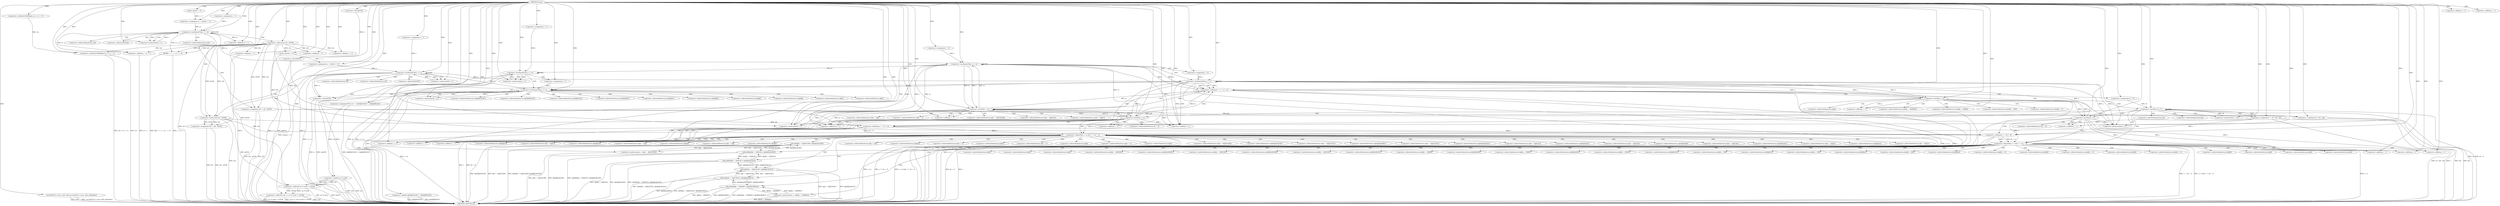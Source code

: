 digraph "main" {  
"1000119" [label = "(METHOD,main)" ]
"1000521" [label = "(METHOD_RETURN,int)" ]
"1000121" [label = "(cin.tie(NULL)->sync_with_stdio,cin.tie(NULL)->sync_with_stdio(false))" ]
"1000123" [label = "(<operator>.arithmeticShiftRight,cin >> (c + 1))" ]
"1000128" [label = "(<operator>.assignment,m = strlen(c + 1))" ]
"1000154" [label = "(<operator>.and,a&#39)" ]
"1000157" [label = "(fill,fill(c + 1, c + m + 1, 0))" ]
"1000167" [label = "(<operator>.arithmeticShiftRight,cin >> (c + 1))" ]
"1000172" [label = "(<operator>.assignment,n = strlen(c + 1))" ]
"1000198" [label = "(<operator>.and,a&#39)" ]
"1000510" [label = "(<operator>.shiftLeft,cout << res % mod << &#39)" ]
"1000518" [label = "(<operator>.and,n&#39)" ]
"1000136" [label = "(<operator>.assignment,i = 1)" ]
"1000139" [label = "(<operator>.lessEqualsThan,i <= m)" ]
"1000142" [label = "(<operator>.preIncrement,++i)" ]
"1000144" [label = "(<operator>.assignment,s[i] = c[i] - &#39)" ]
"1000180" [label = "(<operator>.assignment,i = 1)" ]
"1000183" [label = "(<operator>.lessEqualsThan,i <= n)" ]
"1000186" [label = "(<operator>.preIncrement,++i)" ]
"1000188" [label = "(<operator>.assignment,t[i] = c[i] - &#39)" ]
"1000203" [label = "(<operator>.assignment,i = 0)" ]
"1000206" [label = "(<operator>.lessEqualsThan,i <= m)" ]
"1000209" [label = "(<operator>.preIncrement,++i)" ]
"1000467" [label = "(<operator>.assignment,i = 1)" ]
"1000470" [label = "(<operator>.lessEqualsThan,i <= m)" ]
"1000473" [label = "(<operator>.preIncrement,++i)" ]
"1000125" [label = "(<operator>.addition,c + 1)" ]
"1000130" [label = "(strlen,strlen(c + 1))" ]
"1000158" [label = "(<operator>.addition,c + 1)" ]
"1000161" [label = "(<operator>.addition,c + m + 1)" ]
"1000169" [label = "(<operator>.addition,c + 1)" ]
"1000174" [label = "(strlen,strlen(c + 1))" ]
"1000213" [label = "(<operator>.assignment,j = 0)" ]
"1000216" [label = "(<operator>.lessEqualsThan,j <= n)" ]
"1000219" [label = "(<operator>.preIncrement,++j)" ]
"1000477" [label = "(<operator>.assignment,j = 1)" ]
"1000480" [label = "(<operator>.lessEqualsThan,j <= n)" ]
"1000483" [label = "(<operator>.preIncrement,++j)" ]
"1000485" [label = "(<operator>.assignmentPlus,res += dp[i][j][1][1][1] + dp[i][j][0][1][1])" ]
"1000512" [label = "(<operator>.shiftLeft,res % mod << &#39)" ]
"1000131" [label = "(<operator>.addition,c + 1)" ]
"1000148" [label = "(<operator>.subtraction,c[i] - &#39)" ]
"1000163" [label = "(<operator>.addition,m + 1)" ]
"1000175" [label = "(<operator>.addition,c + 1)" ]
"1000192" [label = "(<operator>.subtraction,c[i] - &#39)" ]
"1000222" [label = "(<operator>.notEquals,i + j != m + n)" ]
"1000513" [label = "(<operator>.modulo,res % mod)" ]
"1000487" [label = "(<operator>.addition,dp[i][j][1][1][1] + dp[i][j][0][1][1])" ]
"1000223" [label = "(<operator>.addition,i + j)" ]
"1000226" [label = "(<operator>.addition,m + n)" ]
"1000231" [label = "(<operator>.lessThan,i < m)" ]
"1000234" [label = "(<operator>.preIncrement,++dp[i + 1][j][1][1][0])" ]
"1000249" [label = "(<operator>.lessThan,j < n)" ]
"1000252" [label = "(<operator>.preIncrement,++dp[i][j + 1][0][0][1])" ]
"1000268" [label = "(<operator>.assignment,ch = 0)" ]
"1000271" [label = "(<operator>.lessThan,ch < 2)" ]
"1000274" [label = "(<operator>.preIncrement,++ch)" ]
"1000278" [label = "(<operator>.assignment,c = ch ? s[i] : t[j])" ]
"1000289" [label = "(<operator>.logicalAnd,i < m && c != s[i + 1])" ]
"1000377" [label = "(<operator>.logicalAnd,j < n && c != t[j + 1])" ]
"1000280" [label = "(<operator>.conditional,ch ? s[i] : t[j])" ]
"1000301" [label = "(add,add(dp[i + 1][j][1][1][0], dp[i][j][ch][1][0]))" ]
"1000326" [label = "(add,add(dp[i + 1][j][1][1][1], dp[i][j][ch][0][1]))" ]
"1000351" [label = "(add,add(dp[i + 1][j][1][1][1], dp[i][j][ch][1][1]))" ]
"1000389" [label = "(add,add(dp[i][j + 1][0][0][1], dp[i][j][ch][0][1]))" ]
"1000414" [label = "(add,add(dp[i][j + 1][0][1][1], dp[i][j][ch][1][0]))" ]
"1000439" [label = "(add,add(dp[i][j + 1][0][1][1], dp[i][j][ch][1][1]))" ]
"1000290" [label = "(<operator>.lessThan,i < m)" ]
"1000293" [label = "(<operator>.notEquals,c != s[i + 1])" ]
"1000378" [label = "(<operator>.lessThan,j < n)" ]
"1000381" [label = "(<operator>.notEquals,c != t[j + 1])" ]
"1000260" [label = "(<operator>.addition,j + 1)" ]
"1000297" [label = "(<operator>.addition,i + 1)" ]
"1000385" [label = "(<operator>.addition,j + 1)" ]
"1000241" [label = "(<operator>.addition,i + 1)" ]
"1000397" [label = "(<operator>.addition,j + 1)" ]
"1000422" [label = "(<operator>.addition,j + 1)" ]
"1000447" [label = "(<operator>.addition,j + 1)" ]
"1000308" [label = "(<operator>.addition,i + 1)" ]
"1000333" [label = "(<operator>.addition,i + 1)" ]
"1000358" [label = "(<operator>.addition,i + 1)" ]
"1000145" [label = "(<operator>.indirectIndexAccess,s[i])" ]
"1000189" [label = "(<operator>.indirectIndexAccess,t[i])" ]
"1000149" [label = "(<operator>.indirectIndexAccess,c[i])" ]
"1000152" [label = "(<operator>.addressOf,&#39)" ]
"1000193" [label = "(<operator>.indirectIndexAccess,c[i])" ]
"1000196" [label = "(<operator>.addressOf,&#39)" ]
"1000488" [label = "(<operator>.indirectIndexAccess,dp[i][j][1][1][1])" ]
"1000499" [label = "(<operator>.indirectIndexAccess,dp[i][j][0][1][1])" ]
"1000489" [label = "(<operator>.indirectIndexAccess,dp[i][j][1][1])" ]
"1000500" [label = "(<operator>.indirectIndexAccess,dp[i][j][0][1])" ]
"1000235" [label = "(<operator>.indirectIndexAccess,dp[i + 1][j][1][1][0])" ]
"1000253" [label = "(<operator>.indirectIndexAccess,dp[i][j + 1][0][0][1])" ]
"1000490" [label = "(<operator>.indirectIndexAccess,dp[i][j][1])" ]
"1000501" [label = "(<operator>.indirectIndexAccess,dp[i][j][0])" ]
"1000236" [label = "(<operator>.indirectIndexAccess,dp[i + 1][j][1][1])" ]
"1000254" [label = "(<operator>.indirectIndexAccess,dp[i][j + 1][0][0])" ]
"1000491" [label = "(<operator>.indirectIndexAccess,dp[i][j])" ]
"1000502" [label = "(<operator>.indirectIndexAccess,dp[i][j])" ]
"1000237" [label = "(<operator>.indirectIndexAccess,dp[i + 1][j][1])" ]
"1000255" [label = "(<operator>.indirectIndexAccess,dp[i][j + 1][0])" ]
"1000282" [label = "(<operator>.indirectIndexAccess,s[i])" ]
"1000285" [label = "(<operator>.indirectIndexAccess,t[j])" ]
"1000492" [label = "(<operator>.indirectIndexAccess,dp[i])" ]
"1000503" [label = "(<operator>.indirectIndexAccess,dp[i])" ]
"1000238" [label = "(<operator>.indirectIndexAccess,dp[i + 1][j])" ]
"1000256" [label = "(<operator>.indirectIndexAccess,dp[i][j + 1])" ]
"1000295" [label = "(<operator>.indirectIndexAccess,s[i + 1])" ]
"1000302" [label = "(<operator>.indirectIndexAccess,dp[i + 1][j][1][1][0])" ]
"1000315" [label = "(<operator>.indirectIndexAccess,dp[i][j][ch][1][0])" ]
"1000327" [label = "(<operator>.indirectIndexAccess,dp[i + 1][j][1][1][1])" ]
"1000340" [label = "(<operator>.indirectIndexAccess,dp[i][j][ch][0][1])" ]
"1000352" [label = "(<operator>.indirectIndexAccess,dp[i + 1][j][1][1][1])" ]
"1000365" [label = "(<operator>.indirectIndexAccess,dp[i][j][ch][1][1])" ]
"1000383" [label = "(<operator>.indirectIndexAccess,t[j + 1])" ]
"1000390" [label = "(<operator>.indirectIndexAccess,dp[i][j + 1][0][0][1])" ]
"1000403" [label = "(<operator>.indirectIndexAccess,dp[i][j][ch][0][1])" ]
"1000415" [label = "(<operator>.indirectIndexAccess,dp[i][j + 1][0][1][1])" ]
"1000428" [label = "(<operator>.indirectIndexAccess,dp[i][j][ch][1][0])" ]
"1000440" [label = "(<operator>.indirectIndexAccess,dp[i][j + 1][0][1][1])" ]
"1000453" [label = "(<operator>.indirectIndexAccess,dp[i][j][ch][1][1])" ]
"1000239" [label = "(<operator>.indirectIndexAccess,dp[i + 1])" ]
"1000257" [label = "(<operator>.indirectIndexAccess,dp[i])" ]
"1000303" [label = "(<operator>.indirectIndexAccess,dp[i + 1][j][1][1])" ]
"1000316" [label = "(<operator>.indirectIndexAccess,dp[i][j][ch][1])" ]
"1000328" [label = "(<operator>.indirectIndexAccess,dp[i + 1][j][1][1])" ]
"1000341" [label = "(<operator>.indirectIndexAccess,dp[i][j][ch][0])" ]
"1000353" [label = "(<operator>.indirectIndexAccess,dp[i + 1][j][1][1])" ]
"1000366" [label = "(<operator>.indirectIndexAccess,dp[i][j][ch][1])" ]
"1000391" [label = "(<operator>.indirectIndexAccess,dp[i][j + 1][0][0])" ]
"1000404" [label = "(<operator>.indirectIndexAccess,dp[i][j][ch][0])" ]
"1000416" [label = "(<operator>.indirectIndexAccess,dp[i][j + 1][0][1])" ]
"1000429" [label = "(<operator>.indirectIndexAccess,dp[i][j][ch][1])" ]
"1000441" [label = "(<operator>.indirectIndexAccess,dp[i][j + 1][0][1])" ]
"1000454" [label = "(<operator>.indirectIndexAccess,dp[i][j][ch][1])" ]
"1000304" [label = "(<operator>.indirectIndexAccess,dp[i + 1][j][1])" ]
"1000317" [label = "(<operator>.indirectIndexAccess,dp[i][j][ch])" ]
"1000329" [label = "(<operator>.indirectIndexAccess,dp[i + 1][j][1])" ]
"1000342" [label = "(<operator>.indirectIndexAccess,dp[i][j][ch])" ]
"1000354" [label = "(<operator>.indirectIndexAccess,dp[i + 1][j][1])" ]
"1000367" [label = "(<operator>.indirectIndexAccess,dp[i][j][ch])" ]
"1000392" [label = "(<operator>.indirectIndexAccess,dp[i][j + 1][0])" ]
"1000405" [label = "(<operator>.indirectIndexAccess,dp[i][j][ch])" ]
"1000417" [label = "(<operator>.indirectIndexAccess,dp[i][j + 1][0])" ]
"1000430" [label = "(<operator>.indirectIndexAccess,dp[i][j][ch])" ]
"1000442" [label = "(<operator>.indirectIndexAccess,dp[i][j + 1][0])" ]
"1000455" [label = "(<operator>.indirectIndexAccess,dp[i][j][ch])" ]
"1000305" [label = "(<operator>.indirectIndexAccess,dp[i + 1][j])" ]
"1000318" [label = "(<operator>.indirectIndexAccess,dp[i][j])" ]
"1000330" [label = "(<operator>.indirectIndexAccess,dp[i + 1][j])" ]
"1000343" [label = "(<operator>.indirectIndexAccess,dp[i][j])" ]
"1000355" [label = "(<operator>.indirectIndexAccess,dp[i + 1][j])" ]
"1000368" [label = "(<operator>.indirectIndexAccess,dp[i][j])" ]
"1000393" [label = "(<operator>.indirectIndexAccess,dp[i][j + 1])" ]
"1000406" [label = "(<operator>.indirectIndexAccess,dp[i][j])" ]
"1000418" [label = "(<operator>.indirectIndexAccess,dp[i][j + 1])" ]
"1000431" [label = "(<operator>.indirectIndexAccess,dp[i][j])" ]
"1000443" [label = "(<operator>.indirectIndexAccess,dp[i][j + 1])" ]
"1000456" [label = "(<operator>.indirectIndexAccess,dp[i][j])" ]
"1000306" [label = "(<operator>.indirectIndexAccess,dp[i + 1])" ]
"1000319" [label = "(<operator>.indirectIndexAccess,dp[i])" ]
"1000331" [label = "(<operator>.indirectIndexAccess,dp[i + 1])" ]
"1000344" [label = "(<operator>.indirectIndexAccess,dp[i])" ]
"1000356" [label = "(<operator>.indirectIndexAccess,dp[i + 1])" ]
"1000369" [label = "(<operator>.indirectIndexAccess,dp[i])" ]
"1000394" [label = "(<operator>.indirectIndexAccess,dp[i])" ]
"1000407" [label = "(<operator>.indirectIndexAccess,dp[i])" ]
"1000419" [label = "(<operator>.indirectIndexAccess,dp[i])" ]
"1000432" [label = "(<operator>.indirectIndexAccess,dp[i])" ]
"1000444" [label = "(<operator>.indirectIndexAccess,dp[i])" ]
"1000457" [label = "(<operator>.indirectIndexAccess,dp[i])" ]
  "1000121" -> "1000521"  [ label = "DDG: cin.tie(NULL)->sync_with_stdio(false)"] 
  "1000161" -> "1000521"  [ label = "DDG: m + 1"] 
  "1000157" -> "1000521"  [ label = "DDG: c + m + 1"] 
  "1000157" -> "1000521"  [ label = "DDG: fill(c + 1, c + m + 1, 0)"] 
  "1000167" -> "1000521"  [ label = "DDG: cin"] 
  "1000167" -> "1000521"  [ label = "DDG: cin >> (c + 1)"] 
  "1000175" -> "1000521"  [ label = "DDG: c"] 
  "1000174" -> "1000521"  [ label = "DDG: c + 1"] 
  "1000172" -> "1000521"  [ label = "DDG: strlen(c + 1)"] 
  "1000183" -> "1000521"  [ label = "DDG: i <= n"] 
  "1000198" -> "1000521"  [ label = "DDG: a"] 
  "1000198" -> "1000521"  [ label = "DDG: a&#39"] 
  "1000470" -> "1000521"  [ label = "DDG: i"] 
  "1000470" -> "1000521"  [ label = "DDG: m"] 
  "1000470" -> "1000521"  [ label = "DDG: i <= m"] 
  "1000513" -> "1000521"  [ label = "DDG: res"] 
  "1000512" -> "1000521"  [ label = "DDG: res % mod"] 
  "1000512" -> "1000521"  [ label = "DDG: &#39"] 
  "1000510" -> "1000521"  [ label = "DDG: res % mod << &#39"] 
  "1000510" -> "1000521"  [ label = "DDG: cout << res % mod << &#39"] 
  "1000518" -> "1000521"  [ label = "DDG: n"] 
  "1000518" -> "1000521"  [ label = "DDG: n&#39"] 
  "1000480" -> "1000521"  [ label = "DDG: j"] 
  "1000480" -> "1000521"  [ label = "DDG: j <= n"] 
  "1000487" -> "1000521"  [ label = "DDG: dp[i][j][1][1][1]"] 
  "1000487" -> "1000521"  [ label = "DDG: dp[i][j][0][1][1]"] 
  "1000485" -> "1000521"  [ label = "DDG: dp[i][j][1][1][1] + dp[i][j][0][1][1]"] 
  "1000216" -> "1000521"  [ label = "DDG: j"] 
  "1000216" -> "1000521"  [ label = "DDG: j <= n"] 
  "1000222" -> "1000521"  [ label = "DDG: i + j"] 
  "1000222" -> "1000521"  [ label = "DDG: m + n"] 
  "1000222" -> "1000521"  [ label = "DDG: i + j != m + n"] 
  "1000231" -> "1000521"  [ label = "DDG: i < m"] 
  "1000234" -> "1000521"  [ label = "DDG: dp[i + 1][j][1][1][0]"] 
  "1000249" -> "1000521"  [ label = "DDG: j < n"] 
  "1000252" -> "1000521"  [ label = "DDG: dp[i][j + 1][0][0][1]"] 
  "1000271" -> "1000521"  [ label = "DDG: ch"] 
  "1000271" -> "1000521"  [ label = "DDG: ch < 2"] 
  "1000278" -> "1000521"  [ label = "DDG: c"] 
  "1000280" -> "1000521"  [ label = "DDG: t[j]"] 
  "1000280" -> "1000521"  [ label = "DDG: s[i]"] 
  "1000278" -> "1000521"  [ label = "DDG: ch ? s[i] : t[j]"] 
  "1000289" -> "1000521"  [ label = "DDG: i < m"] 
  "1000293" -> "1000521"  [ label = "DDG: c"] 
  "1000293" -> "1000521"  [ label = "DDG: s[i + 1]"] 
  "1000289" -> "1000521"  [ label = "DDG: c != s[i + 1]"] 
  "1000289" -> "1000521"  [ label = "DDG: i < m && c != s[i + 1]"] 
  "1000301" -> "1000521"  [ label = "DDG: dp[i + 1][j][1][1][0]"] 
  "1000301" -> "1000521"  [ label = "DDG: dp[i][j][ch][1][0]"] 
  "1000301" -> "1000521"  [ label = "DDG: add(dp[i + 1][j][1][1][0], dp[i][j][ch][1][0])"] 
  "1000326" -> "1000521"  [ label = "DDG: dp[i][j][ch][0][1]"] 
  "1000326" -> "1000521"  [ label = "DDG: add(dp[i + 1][j][1][1][1], dp[i][j][ch][0][1])"] 
  "1000351" -> "1000521"  [ label = "DDG: dp[i + 1][j][1][1][1]"] 
  "1000351" -> "1000521"  [ label = "DDG: dp[i][j][ch][1][1]"] 
  "1000351" -> "1000521"  [ label = "DDG: add(dp[i + 1][j][1][1][1], dp[i][j][ch][1][1])"] 
  "1000377" -> "1000521"  [ label = "DDG: j < n"] 
  "1000381" -> "1000521"  [ label = "DDG: c"] 
  "1000381" -> "1000521"  [ label = "DDG: t[j + 1]"] 
  "1000377" -> "1000521"  [ label = "DDG: c != t[j + 1]"] 
  "1000377" -> "1000521"  [ label = "DDG: j < n && c != t[j + 1]"] 
  "1000389" -> "1000521"  [ label = "DDG: dp[i][j + 1][0][0][1]"] 
  "1000389" -> "1000521"  [ label = "DDG: dp[i][j][ch][0][1]"] 
  "1000389" -> "1000521"  [ label = "DDG: add(dp[i][j + 1][0][0][1], dp[i][j][ch][0][1])"] 
  "1000414" -> "1000521"  [ label = "DDG: dp[i][j][ch][1][0]"] 
  "1000414" -> "1000521"  [ label = "DDG: add(dp[i][j + 1][0][1][1], dp[i][j][ch][1][0])"] 
  "1000439" -> "1000521"  [ label = "DDG: dp[i][j + 1][0][1][1]"] 
  "1000439" -> "1000521"  [ label = "DDG: dp[i][j][ch][1][1]"] 
  "1000439" -> "1000521"  [ label = "DDG: add(dp[i][j + 1][0][1][1], dp[i][j][ch][1][1])"] 
  "1000188" -> "1000521"  [ label = "DDG: t[i]"] 
  "1000192" -> "1000521"  [ label = "DDG: c[i]"] 
  "1000188" -> "1000521"  [ label = "DDG: c[i] - &#39"] 
  "1000144" -> "1000521"  [ label = "DDG: s[i]"] 
  "1000148" -> "1000521"  [ label = "DDG: c[i]"] 
  "1000144" -> "1000521"  [ label = "DDG: c[i] - &#39"] 
  "1000510" -> "1000521"  [ label = "DDG: cout"] 
  "1000121" -> "1000521"  [ label = "DDG: false"] 
  "1000513" -> "1000521"  [ label = "DDG: mod"] 
  "1000130" -> "1000128"  [ label = "DDG: c + 1"] 
  "1000174" -> "1000172"  [ label = "DDG: c + 1"] 
  "1000119" -> "1000121"  [ label = "DDG: "] 
  "1000119" -> "1000123"  [ label = "DDG: "] 
  "1000119" -> "1000128"  [ label = "DDG: "] 
  "1000119" -> "1000136"  [ label = "DDG: "] 
  "1000148" -> "1000144"  [ label = "DDG: &#39"] 
  "1000148" -> "1000144"  [ label = "DDG: c[i]"] 
  "1000119" -> "1000154"  [ label = "DDG: "] 
  "1000119" -> "1000157"  [ label = "DDG: "] 
  "1000148" -> "1000157"  [ label = "DDG: c[i]"] 
  "1000139" -> "1000157"  [ label = "DDG: m"] 
  "1000123" -> "1000167"  [ label = "DDG: cin"] 
  "1000119" -> "1000167"  [ label = "DDG: "] 
  "1000148" -> "1000167"  [ label = "DDG: c[i]"] 
  "1000119" -> "1000172"  [ label = "DDG: "] 
  "1000119" -> "1000180"  [ label = "DDG: "] 
  "1000192" -> "1000188"  [ label = "DDG: c[i]"] 
  "1000192" -> "1000188"  [ label = "DDG: &#39"] 
  "1000154" -> "1000198"  [ label = "DDG: a"] 
  "1000119" -> "1000198"  [ label = "DDG: "] 
  "1000119" -> "1000203"  [ label = "DDG: "] 
  "1000119" -> "1000467"  [ label = "DDG: "] 
  "1000119" -> "1000510"  [ label = "DDG: "] 
  "1000512" -> "1000510"  [ label = "DDG: &#39"] 
  "1000512" -> "1000510"  [ label = "DDG: res % mod"] 
  "1000183" -> "1000518"  [ label = "DDG: n"] 
  "1000480" -> "1000518"  [ label = "DDG: n"] 
  "1000216" -> "1000518"  [ label = "DDG: n"] 
  "1000119" -> "1000518"  [ label = "DDG: "] 
  "1000119" -> "1000125"  [ label = "DDG: "] 
  "1000119" -> "1000130"  [ label = "DDG: "] 
  "1000136" -> "1000139"  [ label = "DDG: i"] 
  "1000142" -> "1000139"  [ label = "DDG: i"] 
  "1000119" -> "1000139"  [ label = "DDG: "] 
  "1000128" -> "1000139"  [ label = "DDG: m"] 
  "1000139" -> "1000142"  [ label = "DDG: i"] 
  "1000119" -> "1000142"  [ label = "DDG: "] 
  "1000148" -> "1000158"  [ label = "DDG: c[i]"] 
  "1000119" -> "1000158"  [ label = "DDG: "] 
  "1000148" -> "1000161"  [ label = "DDG: c[i]"] 
  "1000119" -> "1000161"  [ label = "DDG: "] 
  "1000139" -> "1000161"  [ label = "DDG: m"] 
  "1000148" -> "1000169"  [ label = "DDG: c[i]"] 
  "1000119" -> "1000169"  [ label = "DDG: "] 
  "1000148" -> "1000174"  [ label = "DDG: c[i]"] 
  "1000119" -> "1000174"  [ label = "DDG: "] 
  "1000180" -> "1000183"  [ label = "DDG: i"] 
  "1000186" -> "1000183"  [ label = "DDG: i"] 
  "1000119" -> "1000183"  [ label = "DDG: "] 
  "1000172" -> "1000183"  [ label = "DDG: n"] 
  "1000183" -> "1000186"  [ label = "DDG: i"] 
  "1000119" -> "1000186"  [ label = "DDG: "] 
  "1000203" -> "1000206"  [ label = "DDG: i"] 
  "1000209" -> "1000206"  [ label = "DDG: i"] 
  "1000119" -> "1000206"  [ label = "DDG: "] 
  "1000231" -> "1000206"  [ label = "DDG: m"] 
  "1000290" -> "1000206"  [ label = "DDG: m"] 
  "1000139" -> "1000206"  [ label = "DDG: m"] 
  "1000206" -> "1000209"  [ label = "DDG: i"] 
  "1000231" -> "1000209"  [ label = "DDG: i"] 
  "1000290" -> "1000209"  [ label = "DDG: i"] 
  "1000119" -> "1000209"  [ label = "DDG: "] 
  "1000119" -> "1000213"  [ label = "DDG: "] 
  "1000467" -> "1000470"  [ label = "DDG: i"] 
  "1000473" -> "1000470"  [ label = "DDG: i"] 
  "1000119" -> "1000470"  [ label = "DDG: "] 
  "1000206" -> "1000470"  [ label = "DDG: m"] 
  "1000470" -> "1000473"  [ label = "DDG: i"] 
  "1000119" -> "1000473"  [ label = "DDG: "] 
  "1000119" -> "1000477"  [ label = "DDG: "] 
  "1000513" -> "1000512"  [ label = "DDG: res"] 
  "1000513" -> "1000512"  [ label = "DDG: mod"] 
  "1000192" -> "1000512"  [ label = "DDG: &#39"] 
  "1000148" -> "1000512"  [ label = "DDG: &#39"] 
  "1000119" -> "1000131"  [ label = "DDG: "] 
  "1000119" -> "1000148"  [ label = "DDG: "] 
  "1000139" -> "1000163"  [ label = "DDG: m"] 
  "1000119" -> "1000163"  [ label = "DDG: "] 
  "1000148" -> "1000175"  [ label = "DDG: c[i]"] 
  "1000119" -> "1000175"  [ label = "DDG: "] 
  "1000148" -> "1000192"  [ label = "DDG: c[i]"] 
  "1000119" -> "1000192"  [ label = "DDG: "] 
  "1000148" -> "1000192"  [ label = "DDG: &#39"] 
  "1000213" -> "1000216"  [ label = "DDG: j"] 
  "1000219" -> "1000216"  [ label = "DDG: j"] 
  "1000119" -> "1000216"  [ label = "DDG: "] 
  "1000183" -> "1000216"  [ label = "DDG: n"] 
  "1000249" -> "1000216"  [ label = "DDG: n"] 
  "1000378" -> "1000216"  [ label = "DDG: n"] 
  "1000249" -> "1000219"  [ label = "DDG: j"] 
  "1000378" -> "1000219"  [ label = "DDG: j"] 
  "1000119" -> "1000219"  [ label = "DDG: "] 
  "1000216" -> "1000219"  [ label = "DDG: j"] 
  "1000477" -> "1000480"  [ label = "DDG: j"] 
  "1000483" -> "1000480"  [ label = "DDG: j"] 
  "1000119" -> "1000480"  [ label = "DDG: "] 
  "1000183" -> "1000480"  [ label = "DDG: n"] 
  "1000216" -> "1000480"  [ label = "DDG: n"] 
  "1000480" -> "1000483"  [ label = "DDG: j"] 
  "1000119" -> "1000483"  [ label = "DDG: "] 
  "1000119" -> "1000485"  [ label = "DDG: "] 
  "1000485" -> "1000513"  [ label = "DDG: res"] 
  "1000119" -> "1000513"  [ label = "DDG: "] 
  "1000216" -> "1000222"  [ label = "DDG: j"] 
  "1000119" -> "1000222"  [ label = "DDG: "] 
  "1000206" -> "1000222"  [ label = "DDG: i"] 
  "1000231" -> "1000222"  [ label = "DDG: i"] 
  "1000290" -> "1000222"  [ label = "DDG: i"] 
  "1000206" -> "1000222"  [ label = "DDG: m"] 
  "1000231" -> "1000222"  [ label = "DDG: m"] 
  "1000290" -> "1000222"  [ label = "DDG: m"] 
  "1000216" -> "1000222"  [ label = "DDG: n"] 
  "1000206" -> "1000223"  [ label = "DDG: i"] 
  "1000231" -> "1000223"  [ label = "DDG: i"] 
  "1000290" -> "1000223"  [ label = "DDG: i"] 
  "1000119" -> "1000223"  [ label = "DDG: "] 
  "1000216" -> "1000223"  [ label = "DDG: j"] 
  "1000206" -> "1000226"  [ label = "DDG: m"] 
  "1000231" -> "1000226"  [ label = "DDG: m"] 
  "1000290" -> "1000226"  [ label = "DDG: m"] 
  "1000119" -> "1000226"  [ label = "DDG: "] 
  "1000216" -> "1000226"  [ label = "DDG: n"] 
  "1000119" -> "1000268"  [ label = "DDG: "] 
  "1000119" -> "1000231"  [ label = "DDG: "] 
  "1000206" -> "1000231"  [ label = "DDG: i"] 
  "1000290" -> "1000231"  [ label = "DDG: i"] 
  "1000206" -> "1000231"  [ label = "DDG: m"] 
  "1000290" -> "1000231"  [ label = "DDG: m"] 
  "1000301" -> "1000234"  [ label = "DDG: dp[i + 1][j][1][1][0]"] 
  "1000119" -> "1000249"  [ label = "DDG: "] 
  "1000216" -> "1000249"  [ label = "DDG: j"] 
  "1000216" -> "1000249"  [ label = "DDG: n"] 
  "1000389" -> "1000252"  [ label = "DDG: dp[i][j + 1][0][0][1]"] 
  "1000268" -> "1000271"  [ label = "DDG: ch"] 
  "1000274" -> "1000271"  [ label = "DDG: ch"] 
  "1000119" -> "1000271"  [ label = "DDG: "] 
  "1000119" -> "1000274"  [ label = "DDG: "] 
  "1000144" -> "1000278"  [ label = "DDG: s[i]"] 
  "1000119" -> "1000278"  [ label = "DDG: "] 
  "1000119" -> "1000280"  [ label = "DDG: "] 
  "1000144" -> "1000280"  [ label = "DDG: s[i]"] 
  "1000290" -> "1000289"  [ label = "DDG: i"] 
  "1000290" -> "1000289"  [ label = "DDG: m"] 
  "1000293" -> "1000289"  [ label = "DDG: s[i + 1]"] 
  "1000293" -> "1000289"  [ label = "DDG: c"] 
  "1000378" -> "1000377"  [ label = "DDG: j"] 
  "1000378" -> "1000377"  [ label = "DDG: n"] 
  "1000381" -> "1000377"  [ label = "DDG: t[j + 1]"] 
  "1000381" -> "1000377"  [ label = "DDG: c"] 
  "1000231" -> "1000290"  [ label = "DDG: i"] 
  "1000119" -> "1000290"  [ label = "DDG: "] 
  "1000231" -> "1000290"  [ label = "DDG: m"] 
  "1000278" -> "1000293"  [ label = "DDG: c"] 
  "1000192" -> "1000293"  [ label = "DDG: c[i]"] 
  "1000148" -> "1000293"  [ label = "DDG: c[i]"] 
  "1000119" -> "1000293"  [ label = "DDG: "] 
  "1000234" -> "1000301"  [ label = "DDG: dp[i + 1][j][1][1][0]"] 
  "1000414" -> "1000301"  [ label = "DDG: dp[i][j][ch][1][0]"] 
  "1000351" -> "1000326"  [ label = "DDG: dp[i + 1][j][1][1][1]"] 
  "1000389" -> "1000326"  [ label = "DDG: dp[i][j][ch][0][1]"] 
  "1000326" -> "1000351"  [ label = "DDG: dp[i + 1][j][1][1][1]"] 
  "1000439" -> "1000351"  [ label = "DDG: dp[i][j][ch][1][1]"] 
  "1000249" -> "1000378"  [ label = "DDG: j"] 
  "1000119" -> "1000378"  [ label = "DDG: "] 
  "1000249" -> "1000378"  [ label = "DDG: n"] 
  "1000278" -> "1000381"  [ label = "DDG: c"] 
  "1000293" -> "1000381"  [ label = "DDG: c"] 
  "1000192" -> "1000381"  [ label = "DDG: c[i]"] 
  "1000148" -> "1000381"  [ label = "DDG: c[i]"] 
  "1000119" -> "1000381"  [ label = "DDG: "] 
  "1000252" -> "1000389"  [ label = "DDG: dp[i][j + 1][0][0][1]"] 
  "1000326" -> "1000389"  [ label = "DDG: dp[i][j][ch][0][1]"] 
  "1000439" -> "1000414"  [ label = "DDG: dp[i][j + 1][0][1][1]"] 
  "1000301" -> "1000414"  [ label = "DDG: dp[i][j][ch][1][0]"] 
  "1000414" -> "1000439"  [ label = "DDG: dp[i][j + 1][0][1][1]"] 
  "1000351" -> "1000439"  [ label = "DDG: dp[i][j][ch][1][1]"] 
  "1000249" -> "1000260"  [ label = "DDG: j"] 
  "1000119" -> "1000260"  [ label = "DDG: "] 
  "1000290" -> "1000297"  [ label = "DDG: i"] 
  "1000119" -> "1000297"  [ label = "DDG: "] 
  "1000378" -> "1000385"  [ label = "DDG: j"] 
  "1000119" -> "1000385"  [ label = "DDG: "] 
  "1000231" -> "1000241"  [ label = "DDG: i"] 
  "1000119" -> "1000241"  [ label = "DDG: "] 
  "1000378" -> "1000397"  [ label = "DDG: j"] 
  "1000119" -> "1000397"  [ label = "DDG: "] 
  "1000119" -> "1000422"  [ label = "DDG: "] 
  "1000378" -> "1000422"  [ label = "DDG: j"] 
  "1000119" -> "1000447"  [ label = "DDG: "] 
  "1000378" -> "1000447"  [ label = "DDG: j"] 
  "1000290" -> "1000308"  [ label = "DDG: i"] 
  "1000119" -> "1000308"  [ label = "DDG: "] 
  "1000119" -> "1000333"  [ label = "DDG: "] 
  "1000290" -> "1000333"  [ label = "DDG: i"] 
  "1000119" -> "1000358"  [ label = "DDG: "] 
  "1000290" -> "1000358"  [ label = "DDG: i"] 
  "1000139" -> "1000142"  [ label = "CDG: "] 
  "1000139" -> "1000148"  [ label = "CDG: "] 
  "1000139" -> "1000144"  [ label = "CDG: "] 
  "1000139" -> "1000152"  [ label = "CDG: "] 
  "1000139" -> "1000139"  [ label = "CDG: "] 
  "1000139" -> "1000149"  [ label = "CDG: "] 
  "1000139" -> "1000145"  [ label = "CDG: "] 
  "1000183" -> "1000188"  [ label = "CDG: "] 
  "1000183" -> "1000192"  [ label = "CDG: "] 
  "1000183" -> "1000189"  [ label = "CDG: "] 
  "1000183" -> "1000193"  [ label = "CDG: "] 
  "1000183" -> "1000183"  [ label = "CDG: "] 
  "1000183" -> "1000186"  [ label = "CDG: "] 
  "1000183" -> "1000196"  [ label = "CDG: "] 
  "1000206" -> "1000216"  [ label = "CDG: "] 
  "1000206" -> "1000206"  [ label = "CDG: "] 
  "1000206" -> "1000213"  [ label = "CDG: "] 
  "1000206" -> "1000209"  [ label = "CDG: "] 
  "1000470" -> "1000470"  [ label = "CDG: "] 
  "1000470" -> "1000480"  [ label = "CDG: "] 
  "1000470" -> "1000473"  [ label = "CDG: "] 
  "1000470" -> "1000477"  [ label = "CDG: "] 
  "1000216" -> "1000216"  [ label = "CDG: "] 
  "1000216" -> "1000222"  [ label = "CDG: "] 
  "1000216" -> "1000226"  [ label = "CDG: "] 
  "1000216" -> "1000219"  [ label = "CDG: "] 
  "1000216" -> "1000223"  [ label = "CDG: "] 
  "1000480" -> "1000503"  [ label = "CDG: "] 
  "1000480" -> "1000490"  [ label = "CDG: "] 
  "1000480" -> "1000488"  [ label = "CDG: "] 
  "1000480" -> "1000502"  [ label = "CDG: "] 
  "1000480" -> "1000480"  [ label = "CDG: "] 
  "1000480" -> "1000491"  [ label = "CDG: "] 
  "1000480" -> "1000487"  [ label = "CDG: "] 
  "1000480" -> "1000483"  [ label = "CDG: "] 
  "1000480" -> "1000500"  [ label = "CDG: "] 
  "1000480" -> "1000499"  [ label = "CDG: "] 
  "1000480" -> "1000492"  [ label = "CDG: "] 
  "1000480" -> "1000501"  [ label = "CDG: "] 
  "1000480" -> "1000485"  [ label = "CDG: "] 
  "1000480" -> "1000489"  [ label = "CDG: "] 
  "1000222" -> "1000268"  [ label = "CDG: "] 
  "1000222" -> "1000271"  [ label = "CDG: "] 
  "1000222" -> "1000249"  [ label = "CDG: "] 
  "1000222" -> "1000231"  [ label = "CDG: "] 
  "1000231" -> "1000235"  [ label = "CDG: "] 
  "1000231" -> "1000234"  [ label = "CDG: "] 
  "1000231" -> "1000241"  [ label = "CDG: "] 
  "1000231" -> "1000238"  [ label = "CDG: "] 
  "1000231" -> "1000236"  [ label = "CDG: "] 
  "1000231" -> "1000239"  [ label = "CDG: "] 
  "1000231" -> "1000237"  [ label = "CDG: "] 
  "1000249" -> "1000260"  [ label = "CDG: "] 
  "1000249" -> "1000254"  [ label = "CDG: "] 
  "1000249" -> "1000257"  [ label = "CDG: "] 
  "1000249" -> "1000256"  [ label = "CDG: "] 
  "1000249" -> "1000255"  [ label = "CDG: "] 
  "1000249" -> "1000253"  [ label = "CDG: "] 
  "1000249" -> "1000252"  [ label = "CDG: "] 
  "1000271" -> "1000274"  [ label = "CDG: "] 
  "1000271" -> "1000378"  [ label = "CDG: "] 
  "1000271" -> "1000377"  [ label = "CDG: "] 
  "1000271" -> "1000271"  [ label = "CDG: "] 
  "1000271" -> "1000280"  [ label = "CDG: "] 
  "1000271" -> "1000289"  [ label = "CDG: "] 
  "1000271" -> "1000290"  [ label = "CDG: "] 
  "1000271" -> "1000278"  [ label = "CDG: "] 
  "1000271" -> "1000282"  [ label = "CDG: "] 
  "1000271" -> "1000285"  [ label = "CDG: "] 
  "1000289" -> "1000315"  [ label = "CDG: "] 
  "1000289" -> "1000302"  [ label = "CDG: "] 
  "1000289" -> "1000368"  [ label = "CDG: "] 
  "1000289" -> "1000353"  [ label = "CDG: "] 
  "1000289" -> "1000326"  [ label = "CDG: "] 
  "1000289" -> "1000330"  [ label = "CDG: "] 
  "1000289" -> "1000316"  [ label = "CDG: "] 
  "1000289" -> "1000355"  [ label = "CDG: "] 
  "1000289" -> "1000308"  [ label = "CDG: "] 
  "1000289" -> "1000367"  [ label = "CDG: "] 
  "1000289" -> "1000303"  [ label = "CDG: "] 
  "1000289" -> "1000340"  [ label = "CDG: "] 
  "1000289" -> "1000344"  [ label = "CDG: "] 
  "1000289" -> "1000356"  [ label = "CDG: "] 
  "1000289" -> "1000319"  [ label = "CDG: "] 
  "1000289" -> "1000331"  [ label = "CDG: "] 
  "1000289" -> "1000317"  [ label = "CDG: "] 
  "1000289" -> "1000369"  [ label = "CDG: "] 
  "1000289" -> "1000305"  [ label = "CDG: "] 
  "1000289" -> "1000354"  [ label = "CDG: "] 
  "1000289" -> "1000318"  [ label = "CDG: "] 
  "1000289" -> "1000329"  [ label = "CDG: "] 
  "1000289" -> "1000304"  [ label = "CDG: "] 
  "1000289" -> "1000352"  [ label = "CDG: "] 
  "1000289" -> "1000341"  [ label = "CDG: "] 
  "1000289" -> "1000342"  [ label = "CDG: "] 
  "1000289" -> "1000333"  [ label = "CDG: "] 
  "1000289" -> "1000306"  [ label = "CDG: "] 
  "1000289" -> "1000328"  [ label = "CDG: "] 
  "1000289" -> "1000351"  [ label = "CDG: "] 
  "1000289" -> "1000365"  [ label = "CDG: "] 
  "1000289" -> "1000366"  [ label = "CDG: "] 
  "1000289" -> "1000358"  [ label = "CDG: "] 
  "1000289" -> "1000327"  [ label = "CDG: "] 
  "1000289" -> "1000343"  [ label = "CDG: "] 
  "1000289" -> "1000301"  [ label = "CDG: "] 
  "1000377" -> "1000389"  [ label = "CDG: "] 
  "1000377" -> "1000456"  [ label = "CDG: "] 
  "1000377" -> "1000432"  [ label = "CDG: "] 
  "1000377" -> "1000430"  [ label = "CDG: "] 
  "1000377" -> "1000404"  [ label = "CDG: "] 
  "1000377" -> "1000457"  [ label = "CDG: "] 
  "1000377" -> "1000394"  [ label = "CDG: "] 
  "1000377" -> "1000428"  [ label = "CDG: "] 
  "1000377" -> "1000442"  [ label = "CDG: "] 
  "1000377" -> "1000414"  [ label = "CDG: "] 
  "1000377" -> "1000444"  [ label = "CDG: "] 
  "1000377" -> "1000419"  [ label = "CDG: "] 
  "1000377" -> "1000391"  [ label = "CDG: "] 
  "1000377" -> "1000418"  [ label = "CDG: "] 
  "1000377" -> "1000422"  [ label = "CDG: "] 
  "1000377" -> "1000393"  [ label = "CDG: "] 
  "1000377" -> "1000429"  [ label = "CDG: "] 
  "1000377" -> "1000455"  [ label = "CDG: "] 
  "1000377" -> "1000443"  [ label = "CDG: "] 
  "1000377" -> "1000447"  [ label = "CDG: "] 
  "1000377" -> "1000406"  [ label = "CDG: "] 
  "1000377" -> "1000415"  [ label = "CDG: "] 
  "1000377" -> "1000439"  [ label = "CDG: "] 
  "1000377" -> "1000392"  [ label = "CDG: "] 
  "1000377" -> "1000431"  [ label = "CDG: "] 
  "1000377" -> "1000407"  [ label = "CDG: "] 
  "1000377" -> "1000405"  [ label = "CDG: "] 
  "1000377" -> "1000454"  [ label = "CDG: "] 
  "1000377" -> "1000397"  [ label = "CDG: "] 
  "1000377" -> "1000417"  [ label = "CDG: "] 
  "1000377" -> "1000453"  [ label = "CDG: "] 
  "1000377" -> "1000403"  [ label = "CDG: "] 
  "1000377" -> "1000440"  [ label = "CDG: "] 
  "1000377" -> "1000441"  [ label = "CDG: "] 
  "1000377" -> "1000390"  [ label = "CDG: "] 
  "1000377" -> "1000416"  [ label = "CDG: "] 
  "1000290" -> "1000293"  [ label = "CDG: "] 
  "1000290" -> "1000295"  [ label = "CDG: "] 
  "1000290" -> "1000297"  [ label = "CDG: "] 
  "1000378" -> "1000383"  [ label = "CDG: "] 
  "1000378" -> "1000381"  [ label = "CDG: "] 
  "1000378" -> "1000385"  [ label = "CDG: "] 
}
